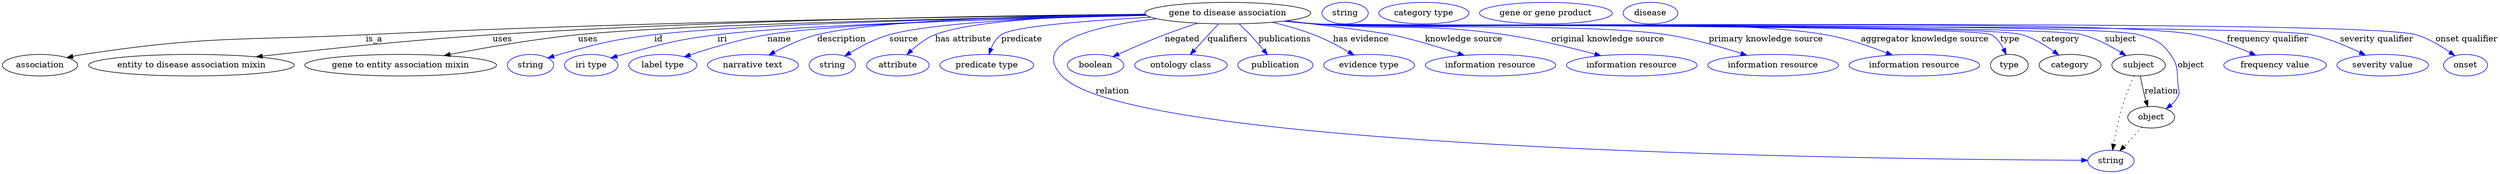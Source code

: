 digraph {
	graph [bb="0,0,4147.4,283"];
	node [label="\N"];
	"gene to disease association"	[height=0.5,
		label="gene to disease association",
		pos="2035.4,265",
		width=3.8274];
	association	[height=0.5,
		pos="62.394,178",
		width=1.7332];
	"gene to disease association" -> association	[label=is_a,
		lp="617.39,221.5",
		pos="e,106.48,190.75 1898.6,262.73 1643.7,259.91 1078.8,251.49 603.39,229 394.23,219.11 340.37,227.82 133.39,196 127.91,195.16 122.23,\
194.11 116.58,192.94"];
	"entity to disease association mixin"	[height=0.5,
		pos="313.39,178",
		width=4.7482];
	"gene to disease association" -> "entity to disease association mixin"	[label=uses,
		lp="830.89,221.5",
		pos="e,421.2,191.99 1897.9,263.23 1671.7,261.25 1207,254.18 814.39,229 682.91,220.56 532.57,204.73 431.17,193.13"];
	"gene to entity association mixin"	[height=0.5,
		pos="661.39,178",
		width=4.4232];
	"gene to disease association" -> "gene to entity association mixin"	[label=uses,
		lp="972.89,221.5",
		pos="e,733.76,194.08 1899.4,261.89 1651.5,257.66 1135.2,246.97 956.39,229 884.08,221.73 802.7,207.48 743.76,196.04"];
	id	[color=blue,
		height=0.5,
		label=string,
		pos="877.39,178",
		width=1.0652];
	"gene to disease association" -> id	[color=blue,
		label=id,
		lp="1090.4,221.5",
		pos="e,906.38,189.97 1899.5,261.84 1675.3,257.79 1237.1,247.74 1083.4,229 1012.2,220.32 994.47,215.35 925.39,196 922.29,195.13 919.09,\
194.16 915.89,193.14",
		style=solid];
	iri	[color=blue,
		height=0.5,
		label="iri type",
		pos="978.39,178",
		width=1.2277];
	"gene to disease association" -> iri	[color=blue,
		label=iri,
		lp="1196.4,221.5",
		pos="e,1011.3,190.14 1900.7,261.16 1697.4,256.4 1322,245.69 1188.4,229 1117.6,220.16 1100.3,214.25 1031.4,196 1028,195.11 1024.5,194.13 \
1021.1,193.11",
		style=solid];
	name	[color=blue,
		height=0.5,
		label="label type",
		pos="1097.4,178",
		width=1.5707];
	"gene to disease association" -> name	[color=blue,
		label=name,
		lp="1290.4,221.5",
		pos="e,1133.3,192.06 1899.7,261.63 1713.2,257.71 1387.5,248.32 1270.4,229 1226.3,221.73 1177.5,206.99 1143.1,195.4",
		style=solid];
	description	[color=blue,
		height=0.5,
		label="narrative text",
		pos="1247.4,178",
		width=2.0943];
	"gene to disease association" -> description	[color=blue,
		label=description,
		lp="1393.9,221.5",
		pos="e,1273.8,195 1898.2,263.22 1729.3,261.18 1452.9,253.98 1353.4,229 1328.6,222.77 1302.6,210.6 1282.5,199.82",
		style=solid];
	source	[color=blue,
		height=0.5,
		label=string,
		pos="1379.4,178",
		width=1.0652];
	"gene to disease association" -> source	[color=blue,
		label=source,
		lp="1497.4,221.5",
		pos="e,1399.9,193.27 1899.1,262.12 1758.8,259.01 1550.4,250.77 1473.4,229 1450.4,222.49 1426.6,209.78 1408.7,198.81",
		style=solid];
	"has attribute"	[color=blue,
		height=0.5,
		label=attribute,
		pos="1487.4,178",
		width=1.4443];
	"gene to disease association" -> "has attribute"	[color=blue,
		label="has attribute",
		lp="1596.4,221.5",
		pos="e,1502.5,195.63 1898.1,263.2 1777,260.85 1610.6,253.13 1549.4,229 1534.7,223.21 1520.8,212.63 1509.8,202.68",
		style=solid];
	predicate	[color=blue,
		height=0.5,
		label="predicate type",
		pos="1635.4,178",
		width=2.1665];
	"gene to disease association" -> predicate	[color=blue,
		label=predicate,
		lp="1693.4,221.5",
		pos="e,1639,196.24 1907.5,258.29 1806.7,252.76 1679.7,243.13 1659.4,229 1651.5,223.48 1646.1,214.62 1642.4,205.88",
		style=solid];
	relation	[color=blue,
		height=0.5,
		label=string,
		pos="3504.4,18",
		width=1.0652];
	"gene to disease association" -> relation	[color=blue,
		label=relation,
		lp="1844.4,134.5",
		pos="e,3466,19.065 1917.6,255.58 1820.3,244.35 1706.4,218.53 1760.4,160 1878.5,31.928 3185.7,20.165 3455.8,19.103",
		style=solid];
	negated	[color=blue,
		height=0.5,
		label=boolean,
		pos="1816.4,178",
		width=1.2999];
	"gene to disease association" -> negated	[color=blue,
		label=negated,
		lp="1959.4,221.5",
		pos="e,1845.1,192.48 1984.9,248.19 1967.5,242.48 1948,235.77 1930.4,229 1904.7,219.12 1876.4,206.72 1854.5,196.74",
		style=solid];
	qualifiers	[color=blue,
		height=0.5,
		label="ontology class",
		pos="1957.4,178",
		width=2.1304];
	"gene to disease association" -> qualifiers	[color=blue,
		label=qualifiers,
		lp="2034.9,221.5",
		pos="e,1972.9,195.89 2019.6,246.8 2008.2,234.39 1992.7,217.46 1980,203.62",
		style=solid];
	publications	[color=blue,
		height=0.5,
		label=publication,
		pos="2114.4,178",
		width=1.7332];
	"gene to disease association" -> publications	[color=blue,
		label=publications,
		lp="2130.4,221.5",
		pos="e,2101.2,195.62 2054.2,246.96 2060.2,241.37 2066.7,235.05 2072.4,229 2080,220.96 2087.9,211.79 2094.8,203.52",
		style=solid];
	"has evidence"	[color=blue,
		height=0.5,
		label="evidence type",
		pos="2270.4,178",
		width=2.0943];
	"gene to disease association" -> "has evidence"	[color=blue,
		label="has evidence",
		lp="2256.9,221.5",
		pos="e,2245.1,195.08 2109.3,249.75 2131.8,244.38 2156.5,237.48 2178.4,229 2198.3,221.31 2219.3,210.17 2236.1,200.36",
		style=solid];
	"knowledge source"	[color=blue,
		height=0.5,
		label="information resource",
		pos="2472.4,178",
		width=3.015];
	"gene to disease association" -> "knowledge source"	[color=blue,
		label="knowledge source",
		lp="2427.9,221.5",
		pos="e,2428.4,194.5 2133.1,252.23 2204,243.55 2290.4,232.65 2307.4,229 2345.2,220.9 2386.8,208.25 2418.8,197.7",
		style=solid];
	"original knowledge source"	[color=blue,
		height=0.5,
		label="information resource",
		pos="2707.4,178",
		width=3.015];
	"gene to disease association" -> "original knowledge source"	[color=blue,
		label="original knowledge source",
		lp="2667.4,221.5",
		pos="e,2655.9,193.89 2131.8,252.04 2148.6,250.19 2166,248.42 2182.4,247 2321.7,234.97 2358.1,249.19 2496.4,229 2547.4,221.55 2604.3,207.75 \
2646.1,196.53",
		style=solid];
	"primary knowledge source"	[color=blue,
		height=0.5,
		label="information resource",
		pos="2942.4,178",
		width=3.015];
	"gene to disease association" -> "primary knowledge source"	[color=blue,
		label="primary knowledge source",
		lp="2930.4,221.5",
		pos="e,2898.7,194.58 2130.2,251.85 2147.5,249.97 2165.5,248.24 2182.4,247 2311.7,237.55 2637.3,248.77 2765.4,229 2807.6,222.49 2854.1,\
209.12 2888.8,197.85",
		style=solid];
	"aggregator knowledge source"	[color=blue,
		height=0.5,
		label="information resource",
		pos="3177.4,178",
		width=3.015];
	"gene to disease association" -> "aggregator knowledge source"	[color=blue,
		label="aggregator knowledge source",
		lp="3194.9,221.5",
		pos="e,3140.5,194.97 2129.4,251.8 2147,249.9 2165.2,248.17 2182.4,247 2370.2,234.17 2844,261.5 3029.4,229 3064.4,222.86 3102.4,209.88 \
3131.1,198.69",
		style=solid];
	type	[height=0.5,
		pos="3335.4,178",
		width=0.86659];
	"gene to disease association" -> type	[color=blue,
		label=type,
		lp="3336.4,221.5",
		pos="e,3330.1,196.13 2129,251.77 2146.7,249.86 2165.1,248.14 2182.4,247 2213.5,244.96 3278.4,244.59 3305.4,229 3314.5,223.74 3321.2,214.52 \
3325.9,205.41",
		style=solid];
	category	[height=0.5,
		pos="3436.4,178",
		width=1.4263];
	"gene to disease association" -> category	[color=blue,
		label=category,
		lp="3420.9,221.5",
		pos="e,3417.5,195.01 2129,251.76 2146.7,249.85 2165.1,248.13 2182.4,247 2247.5,242.75 3293.8,247.46 3356.4,229 3375.6,223.34 3394.6,211.71 \
3409.4,201.1",
		style=solid];
	subject	[height=0.5,
		pos="3550.4,178",
		width=1.2277];
	"gene to disease association" -> subject	[color=blue,
		label=subject,
		lp="3520.4,221.5",
		pos="e,3529.2,194.07 2129,251.74 2146.7,249.83 2165.1,248.12 2182.4,247 2253,242.43 3387.8,246.61 3456.4,229 3479.3,223.12 3502.7,210.66 \
3520.5,199.65",
		style=solid];
	object	[height=0.5,
		pos="3571.4,91",
		width=1.0832];
	"gene to disease association" -> object	[color=blue,
		label=object,
		lp="3637.4,178",
		pos="e,3596.3,105.25 2129,251.73 2146.7,249.82 2165.1,248.11 2182.4,247 2258.2,242.13 3477.5,250.37 3550.4,229 3577,221.2 3587.2,218.5 \
3603.4,196 3617.8,175.98 3613.5,166.51 3616.4,142 3617.2,135.38 3619.3,132.99 3616.4,127 3613.5,121.17 3609.2,116.02 3604.3,111.6",
		style=solid];
	"frequency qualifier"	[color=blue,
		height=0.5,
		label="frequency value",
		pos="3777.4,178",
		width=2.3651];
	"gene to disease association" -> "frequency qualifier"	[color=blue,
		label="frequency qualifier",
		lp="3765.4,221.5",
		pos="e,3745.2,194.71 2129,251.72 2146.7,249.81 2165.1,248.1 2182.4,247 2344.5,236.65 3484.7,259.04 3644.4,229 3676.1,223.04 3710.1,210.11 \
3735.8,198.9",
		style=solid];
	"severity qualifier"	[color=blue,
		height=0.5,
		label="severity value",
		pos="3956.4,178",
		width=2.1123];
	"gene to disease association" -> "severity qualifier"	[color=blue,
		label="severity qualifier",
		lp="3946.4,221.5",
		pos="e,3927.6,194.84 2129,251.7 2146.7,249.79 2165.1,248.09 2182.4,247 2274.2,241.21 3747.4,247.66 3837.4,229 3865.7,223.13 3895.8,210.45 \
3918.6,199.32",
		style=solid];
	"onset qualifier"	[color=blue,
		height=0.5,
		label=onset,
		pos="4093.4,178",
		width=1.011];
	"gene to disease association" -> "onset qualifier"	[color=blue,
		label="onset qualifier",
		lp="4095.9,221.5",
		pos="e,4075.5,193.84 2128.6,251.73 2146.4,249.8 2165,248.09 2182.4,247 2283.8,240.65 3913.7,256.96 4011.4,229 4031.6,223.21 4051.8,210.97 \
4067.1,200.06",
		style=solid];
	association_type	[color=blue,
		height=0.5,
		label=string,
		pos="2229.4,265",
		width=1.0652];
	association_category	[color=blue,
		height=0.5,
		label="category type",
		pos="2360.4,265",
		width=2.0762];
	subject -> relation	[pos="e,3507.1,36.136 3542.8,160.24 3536.9,146.64 3528.8,126.88 3523.4,109 3517.1,88.265 3512.2,64.241 3508.9,46.231",
		style=dotted];
	subject -> object	[label=relation,
		lp="3588.4,134.5",
		pos="e,3565.7,108.98 3553.4,159.77 3555.2,150.09 3557.6,137.8 3560.4,127 3561.1,124.32 3561.9,121.53 3562.7,118.76"];
	"gene to disease association_subject"	[color=blue,
		height=0.5,
		label="gene or gene product",
		pos="2563.4,265",
		width=3.0692];
	object -> relation	[pos="e,3519.2,34.713 3556.5,74.243 3547.6,64.775 3536.1,52.56 3526.1,42.024",
		style=dotted];
	"gene to disease association_object"	[color=blue,
		height=0.5,
		label=disease,
		pos="2737.4,265",
		width=1.2638];
}
